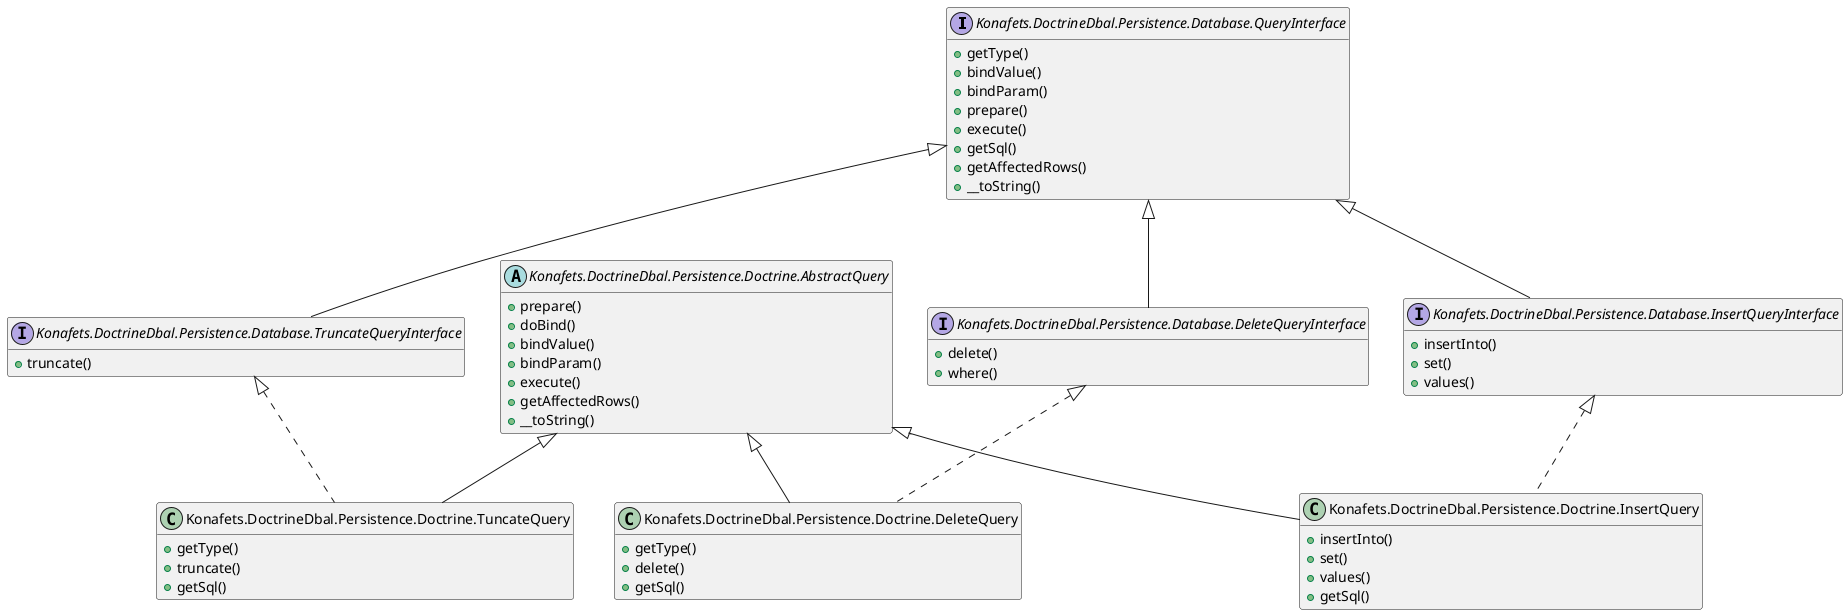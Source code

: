 @startuml
set namespaceSeparator none
hide empty members
hide empty methods

interface Konafets.DoctrineDbal.Persistence.Database.QueryInterface {
	+getType()
	+bindValue()
	+bindParam()
	+prepare()
	+execute()
	+getSql()
	+getAffectedRows()
	+__toString()
}

interface Konafets.DoctrineDbal.Persistence.Database.TruncateQueryInterface extends Konafets.DoctrineDbal.Persistence.Database.QueryInterface {
	+truncate()
}

abstract class Konafets.DoctrineDbal.Persistence.Doctrine.AbstractQuery {
	+prepare()
	+doBind()
	+bindValue()
	+bindParam()
	+execute()
	+getAffectedRows()
	+__toString()
}

class Konafets.DoctrineDbal.Persistence.Doctrine.TuncateQuery extends Konafets.DoctrineDbal.Persistence.Doctrine.AbstractQuery 
class Konafets.DoctrineDbal.Persistence.Doctrine.TuncateQuery implements Konafets.DoctrineDbal.Persistence.Database.TruncateQueryInterface {
	+getType()
	+truncate()
	+getSql()
}

interface Konafets.DoctrineDbal.Persistence.Database.DeleteQueryInterface extends Konafets.DoctrineDbal.Persistence.Database.QueryInterface {
	+delete()
	+where()
}

class Konafets.DoctrineDbal.Persistence.Doctrine.DeleteQuery extends Konafets.DoctrineDbal.Persistence.Doctrine.AbstractQuery 

class Konafets.DoctrineDbal.Persistence.Doctrine.DeleteQuery implements Konafets.DoctrineDbal.Persistence.Database.DeleteQueryInterface {
	+getType()
	+delete()
	+getSql()
}

interface Konafets.DoctrineDbal.Persistence.Database.InsertQueryInterface extends Konafets.DoctrineDbal.Persistence.Database.QueryInterface {
	+insertInto()
	+set()
	+values()
}

class Konafets.DoctrineDbal.Persistence.Doctrine.InsertQuery extends Konafets.DoctrineDbal.Persistence.Doctrine.AbstractQuery 

class Konafets.DoctrineDbal.Persistence.Doctrine.InsertQuery implements Konafets.DoctrineDbal.Persistence.Database.InsertQueryInterface {
	+insertInto()
	+set()
	+values()
	+getSql()
}

@enduml
